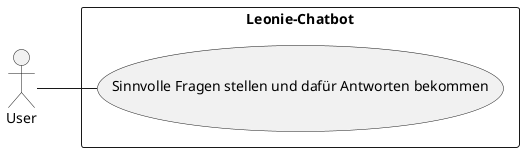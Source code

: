 @startuml
left to right direction
actor "User" as fc
rectangle Leonie-Chatbot {
  usecase "Sinnvolle Fragen stellen und dafür Antworten bekommen" as UC1

}
fc -- UC1

@enduml


